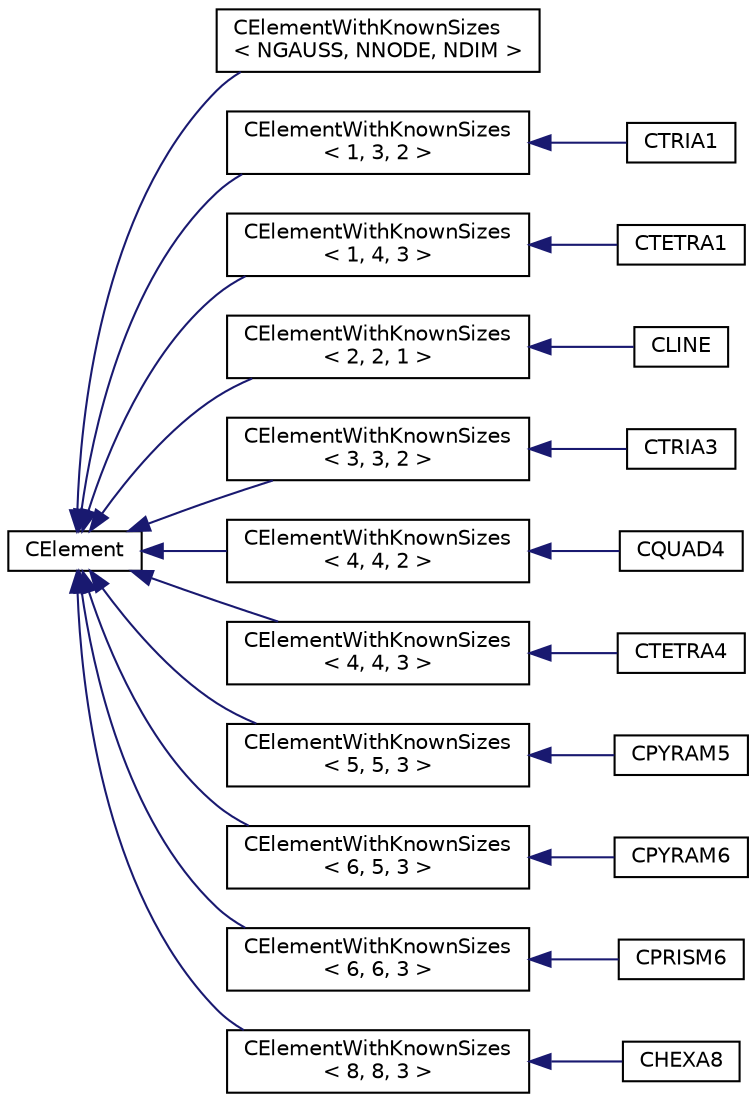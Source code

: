 digraph "Graphical Class Hierarchy"
{
 // LATEX_PDF_SIZE
  edge [fontname="Helvetica",fontsize="10",labelfontname="Helvetica",labelfontsize="10"];
  node [fontname="Helvetica",fontsize="10",shape=record];
  rankdir="LR";
  Node0 [label="CElement",height=0.2,width=0.4,color="black", fillcolor="white", style="filled",URL="$classCElement.html",tooltip="Abstract class for defining finite elements."];
  Node0 -> Node1 [dir="back",color="midnightblue",fontsize="10",style="solid",fontname="Helvetica"];
  Node1 [label="CElementWithKnownSizes\l\< NGAUSS, NNODE, NDIM \>",height=0.2,width=0.4,color="black", fillcolor="white", style="filled",URL="$classCElementWithKnownSizes.html",tooltip="Templated class to implement the computation of gradients for specific element sizes."];
  Node0 -> Node2 [dir="back",color="midnightblue",fontsize="10",style="solid",fontname="Helvetica"];
  Node2 [label="CElementWithKnownSizes\l\< 1, 3, 2 \>",height=0.2,width=0.4,color="black", fillcolor="white", style="filled",URL="$classCElementWithKnownSizes.html",tooltip=" "];
  Node2 -> Node3 [dir="back",color="midnightblue",fontsize="10",style="solid",fontname="Helvetica"];
  Node3 [label="CTRIA1",height=0.2,width=0.4,color="black", fillcolor="white", style="filled",URL="$classCTRIA1.html",tooltip="Tria element with 1 Gauss Points."];
  Node0 -> Node4 [dir="back",color="midnightblue",fontsize="10",style="solid",fontname="Helvetica"];
  Node4 [label="CElementWithKnownSizes\l\< 1, 4, 3 \>",height=0.2,width=0.4,color="black", fillcolor="white", style="filled",URL="$classCElementWithKnownSizes.html",tooltip=" "];
  Node4 -> Node5 [dir="back",color="midnightblue",fontsize="10",style="solid",fontname="Helvetica"];
  Node5 [label="CTETRA1",height=0.2,width=0.4,color="black", fillcolor="white", style="filled",URL="$classCTETRA1.html",tooltip="Tetrahedral element with 1 Gauss Point."];
  Node0 -> Node6 [dir="back",color="midnightblue",fontsize="10",style="solid",fontname="Helvetica"];
  Node6 [label="CElementWithKnownSizes\l\< 2, 2, 1 \>",height=0.2,width=0.4,color="black", fillcolor="white", style="filled",URL="$classCElementWithKnownSizes.html",tooltip=" "];
  Node6 -> Node7 [dir="back",color="midnightblue",fontsize="10",style="solid",fontname="Helvetica"];
  Node7 [label="CLINE",height=0.2,width=0.4,color="black", fillcolor="white", style="filled",URL="$classCLINE.html",tooltip="Line element with 2 Gauss Points."];
  Node0 -> Node8 [dir="back",color="midnightblue",fontsize="10",style="solid",fontname="Helvetica"];
  Node8 [label="CElementWithKnownSizes\l\< 3, 3, 2 \>",height=0.2,width=0.4,color="black", fillcolor="white", style="filled",URL="$classCElementWithKnownSizes.html",tooltip=" "];
  Node8 -> Node9 [dir="back",color="midnightblue",fontsize="10",style="solid",fontname="Helvetica"];
  Node9 [label="CTRIA3",height=0.2,width=0.4,color="black", fillcolor="white", style="filled",URL="$classCTRIA3.html",tooltip="Tria element with 3 Gauss Points."];
  Node0 -> Node10 [dir="back",color="midnightblue",fontsize="10",style="solid",fontname="Helvetica"];
  Node10 [label="CElementWithKnownSizes\l\< 4, 4, 2 \>",height=0.2,width=0.4,color="black", fillcolor="white", style="filled",URL="$classCElementWithKnownSizes.html",tooltip=" "];
  Node10 -> Node11 [dir="back",color="midnightblue",fontsize="10",style="solid",fontname="Helvetica"];
  Node11 [label="CQUAD4",height=0.2,width=0.4,color="black", fillcolor="white", style="filled",URL="$classCQUAD4.html",tooltip="Quadrilateral element with 4 Gauss Points."];
  Node0 -> Node12 [dir="back",color="midnightblue",fontsize="10",style="solid",fontname="Helvetica"];
  Node12 [label="CElementWithKnownSizes\l\< 4, 4, 3 \>",height=0.2,width=0.4,color="black", fillcolor="white", style="filled",URL="$classCElementWithKnownSizes.html",tooltip=" "];
  Node12 -> Node13 [dir="back",color="midnightblue",fontsize="10",style="solid",fontname="Helvetica"];
  Node13 [label="CTETRA4",height=0.2,width=0.4,color="black", fillcolor="white", style="filled",URL="$classCTETRA4.html",tooltip="Tetrahedral element with 4 Gauss Points."];
  Node0 -> Node14 [dir="back",color="midnightblue",fontsize="10",style="solid",fontname="Helvetica"];
  Node14 [label="CElementWithKnownSizes\l\< 5, 5, 3 \>",height=0.2,width=0.4,color="black", fillcolor="white", style="filled",URL="$classCElementWithKnownSizes.html",tooltip=" "];
  Node14 -> Node15 [dir="back",color="midnightblue",fontsize="10",style="solid",fontname="Helvetica"];
  Node15 [label="CPYRAM5",height=0.2,width=0.4,color="black", fillcolor="white", style="filled",URL="$classCPYRAM5.html",tooltip="Pyramid element with 5 Gauss Points."];
  Node0 -> Node16 [dir="back",color="midnightblue",fontsize="10",style="solid",fontname="Helvetica"];
  Node16 [label="CElementWithKnownSizes\l\< 6, 5, 3 \>",height=0.2,width=0.4,color="black", fillcolor="white", style="filled",URL="$classCElementWithKnownSizes.html",tooltip=" "];
  Node16 -> Node17 [dir="back",color="midnightblue",fontsize="10",style="solid",fontname="Helvetica"];
  Node17 [label="CPYRAM6",height=0.2,width=0.4,color="black", fillcolor="white", style="filled",URL="$classCPYRAM6.html",tooltip="Pyramid element with 6 Gauss Points."];
  Node0 -> Node18 [dir="back",color="midnightblue",fontsize="10",style="solid",fontname="Helvetica"];
  Node18 [label="CElementWithKnownSizes\l\< 6, 6, 3 \>",height=0.2,width=0.4,color="black", fillcolor="white", style="filled",URL="$classCElementWithKnownSizes.html",tooltip=" "];
  Node18 -> Node19 [dir="back",color="midnightblue",fontsize="10",style="solid",fontname="Helvetica"];
  Node19 [label="CPRISM6",height=0.2,width=0.4,color="black", fillcolor="white", style="filled",URL="$classCPRISM6.html",tooltip="Prism element with 6 Gauss Points."];
  Node0 -> Node20 [dir="back",color="midnightblue",fontsize="10",style="solid",fontname="Helvetica"];
  Node20 [label="CElementWithKnownSizes\l\< 8, 8, 3 \>",height=0.2,width=0.4,color="black", fillcolor="white", style="filled",URL="$classCElementWithKnownSizes.html",tooltip=" "];
  Node20 -> Node21 [dir="back",color="midnightblue",fontsize="10",style="solid",fontname="Helvetica"];
  Node21 [label="CHEXA8",height=0.2,width=0.4,color="black", fillcolor="white", style="filled",URL="$classCHEXA8.html",tooltip="Hexahedral element with 8 Gauss Points."];
}
